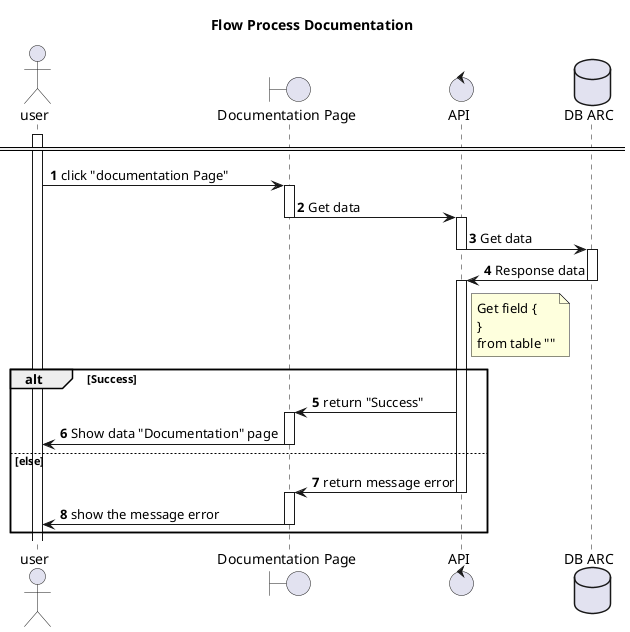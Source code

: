 @startuml arc
title "Flow Process Documentation"

actor user
boundary "Documentation Page" as documentation
control "API" as api
database "DB ARC" as arc

autonumber

====
activate user
user -> documentation : click "documentation Page"
activate documentation
documentation -> api : Get data
deactivate documentation
activate api
api -> arc : Get data
deactivate api
activate arc
api <- arc : Response data
deactivate arc
note right of api
    Get field {
    }
    from table ""
endnote
activate api
alt Success
    documentation  <- api : return "Success"
    activate documentation
    user <- documentation  : Show data "Documentation" page
    deactivate documentation
else else
    documentation  <- api : return message error
    deactivate api
    activate documentation
    user <- documentation  : show the message error
    deactivate documentation
end
deactivate api
@enduml